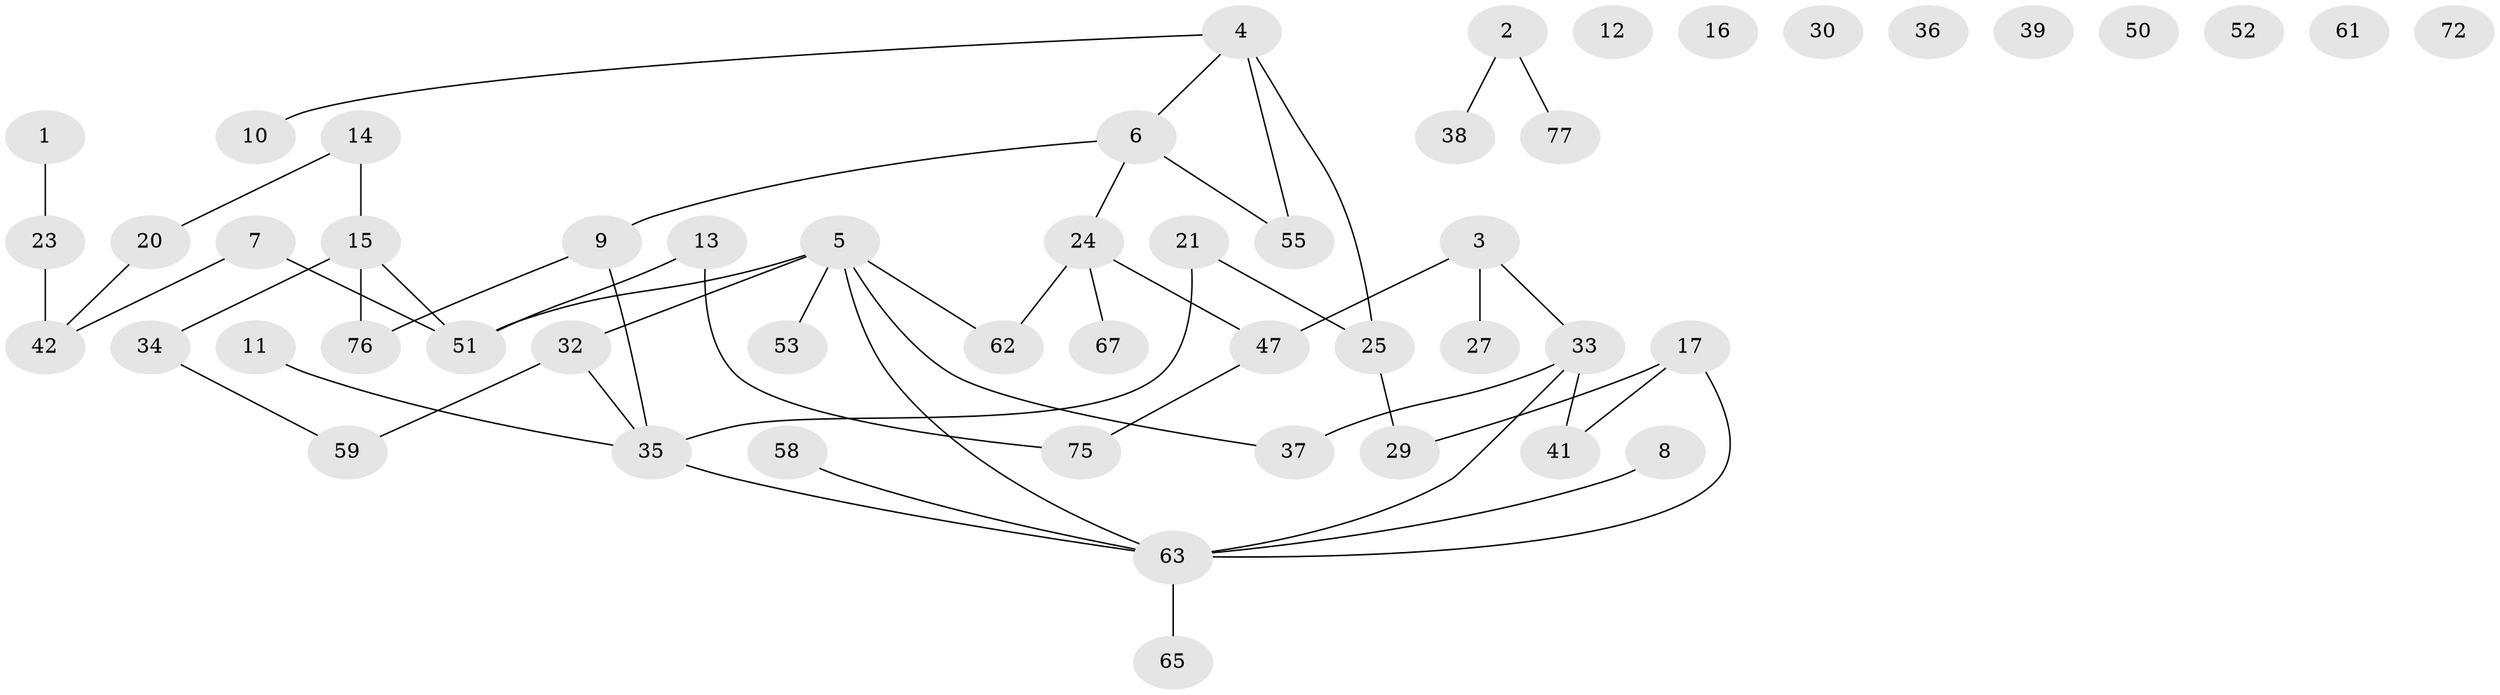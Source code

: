 // original degree distribution, {1: 0.23376623376623376, 2: 0.2857142857142857, 3: 0.2597402597402597, 5: 0.025974025974025976, 0: 0.11688311688311688, 4: 0.06493506493506493, 6: 0.012987012987012988}
// Generated by graph-tools (version 1.1) at 2025/41/03/06/25 10:41:20]
// undirected, 52 vertices, 53 edges
graph export_dot {
graph [start="1"]
  node [color=gray90,style=filled];
  1 [super="+56"];
  2 [super="+60"];
  3 [super="+28"];
  4 [super="+18"];
  5 [super="+43"];
  6 [super="+68"];
  7;
  8;
  9 [super="+22"];
  10;
  11 [super="+49"];
  12;
  13 [super="+26"];
  14;
  15 [super="+46"];
  16;
  17 [super="+19"];
  20 [super="+31"];
  21 [super="+74"];
  23 [super="+44"];
  24 [super="+57"];
  25 [super="+69"];
  27;
  29 [super="+40"];
  30;
  32;
  33 [super="+66"];
  34 [super="+45"];
  35 [super="+48"];
  36;
  37 [super="+54"];
  38;
  39;
  41;
  42;
  47 [super="+70"];
  50;
  51 [super="+73"];
  52;
  53;
  55;
  58;
  59 [super="+64"];
  61;
  62;
  63 [super="+71"];
  65;
  67;
  72;
  75;
  76;
  77;
  1 -- 23;
  2 -- 77;
  2 -- 38;
  3 -- 27;
  3 -- 33;
  3 -- 47;
  4 -- 25;
  4 -- 10;
  4 -- 55;
  4 -- 6;
  5 -- 32;
  5 -- 62;
  5 -- 63;
  5 -- 37;
  5 -- 53;
  5 -- 51;
  6 -- 55;
  6 -- 24;
  6 -- 9;
  7 -- 42;
  7 -- 51;
  8 -- 63;
  9 -- 76;
  9 -- 35;
  11 -- 35;
  13 -- 51;
  13 -- 75;
  14 -- 15;
  14 -- 20;
  15 -- 34;
  15 -- 76;
  15 -- 51;
  17 -- 41;
  17 -- 29;
  17 -- 63;
  20 -- 42;
  21 -- 25;
  21 -- 35;
  23 -- 42;
  24 -- 67;
  24 -- 62;
  24 -- 47;
  25 -- 29;
  32 -- 35;
  32 -- 59;
  33 -- 41;
  33 -- 63;
  33 -- 37 [weight=2];
  34 -- 59;
  35 -- 63;
  47 -- 75;
  58 -- 63;
  63 -- 65;
}
